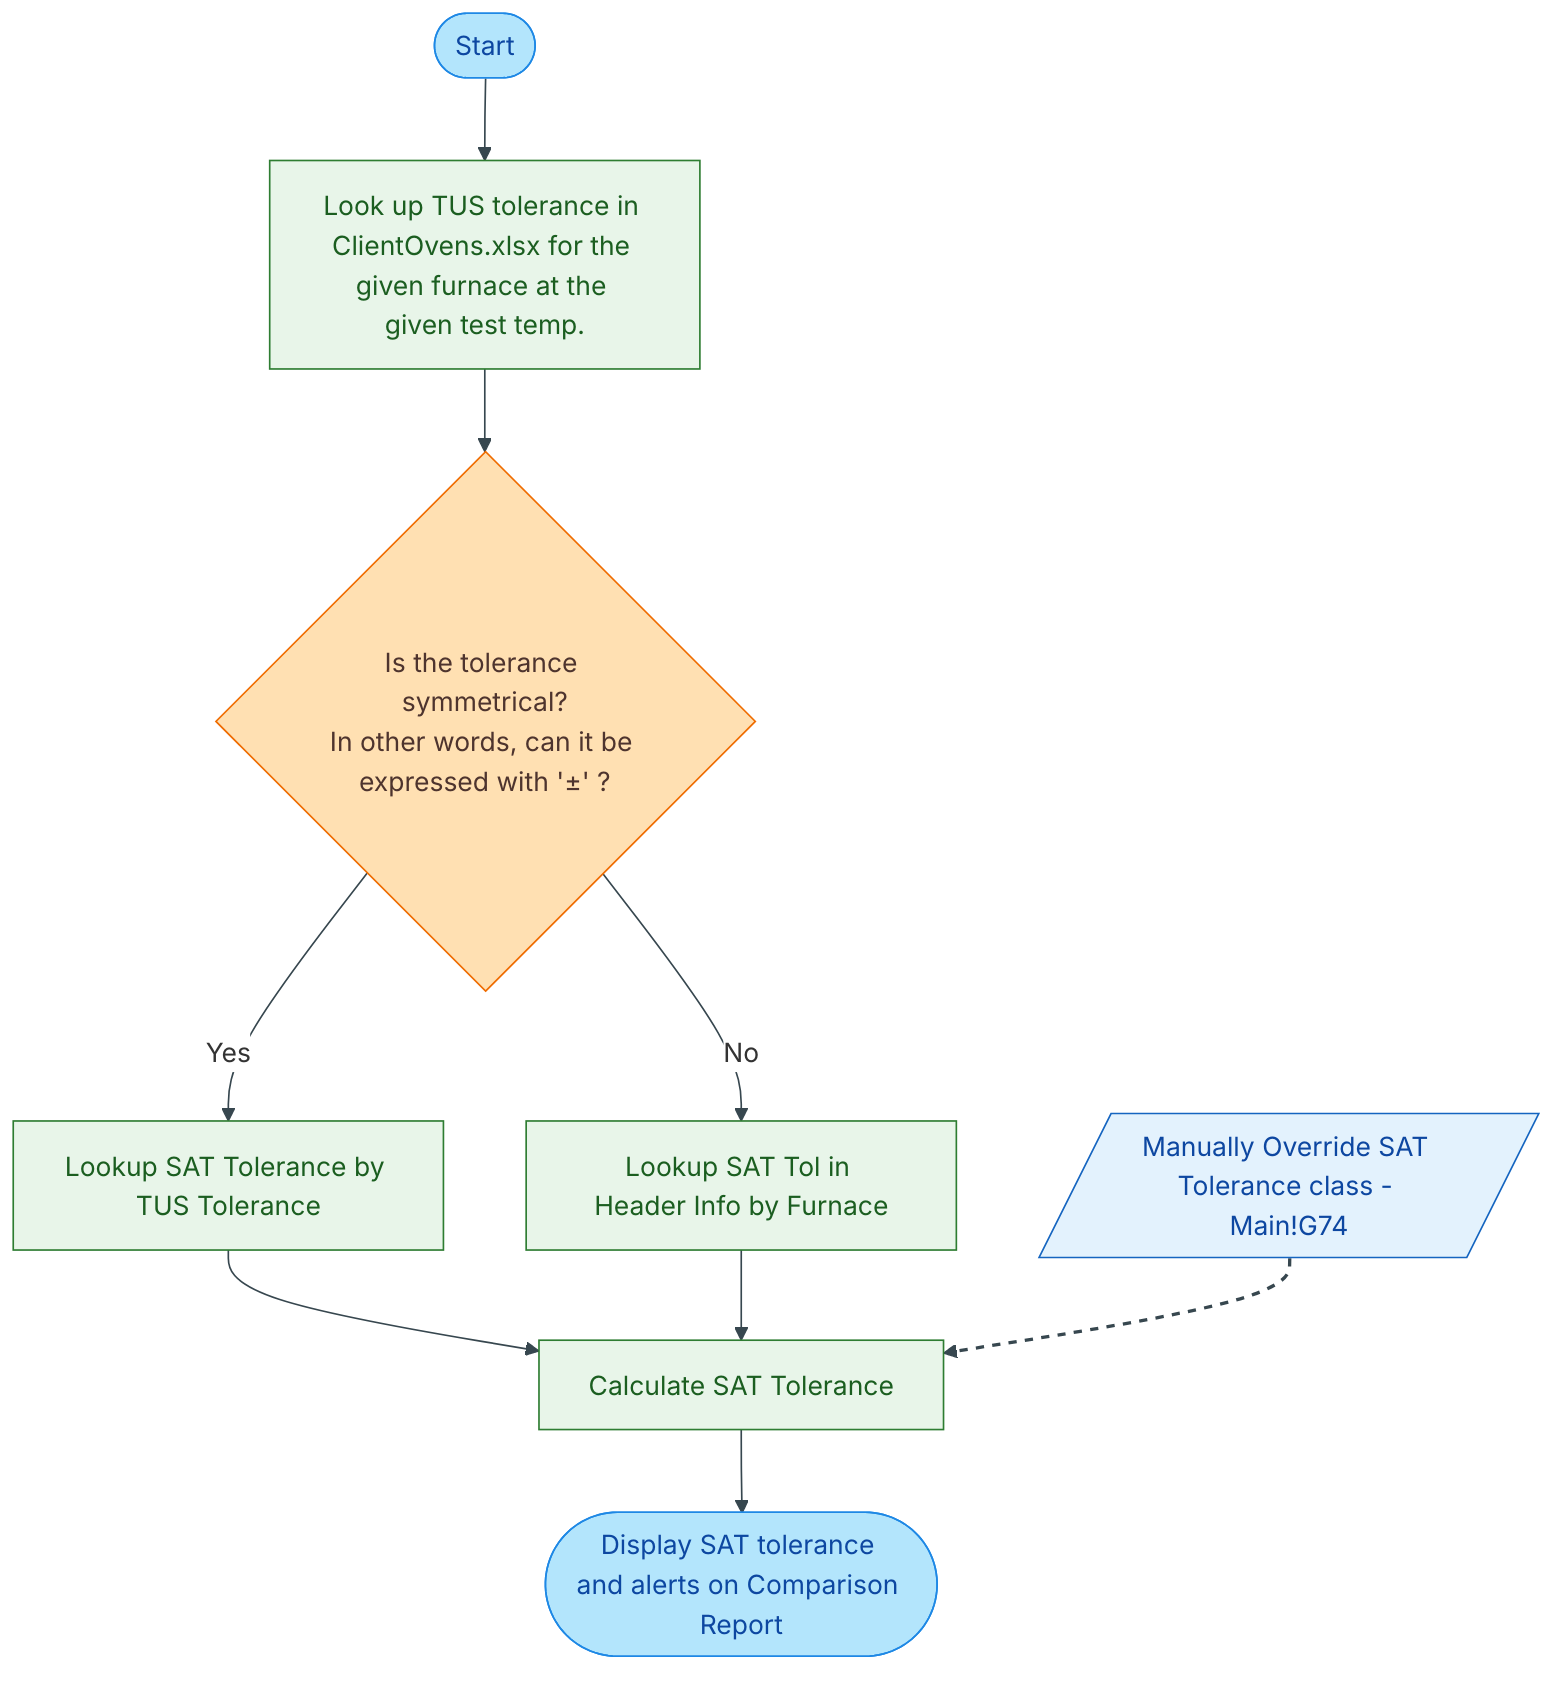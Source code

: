 %%{init: {
  "theme": "base",
  "themeVariables": {
    "primaryColor": "#ffffff",
    "lineColor": "#37474f",
    "fontFamily": "Inter, Segoe UI, Arial"
  }
}}%%
%% Use https://mermaid.live/ to render this chart
flowchart TD
    A([Start])
    B[Look up TUS tolerance in ClientOvens.xlsx for the given furnace at the given test temp.]
    C{Is the tolerance symmetrical?\nIn other words, can it be expressed with '±' ?}
    D[Lookup SAT Tolerance by TUS Tolerance]
    E[Lookup SAT Tol in Header Info by Furnace]
    F[Calculate SAT Tolerance]
    G([Display SAT tolerance and alerts on Comparison Report])
    H[/Manually Override SAT Tolerance class - Main!G74/]

    A --> B
    B --> C
    C -- "Yes" --> D
    C -- "No" --> E
    D --> F
    E --> F
    H --> F
    F --> G

    %% Class definitions (colors)
    classDef startend fill:#b3e5fc,stroke:#1e88e5,color:#0d47a1;
    classDef decision fill:#ffe0b2,stroke:#ef6c00,color:#4e342e;
    classDef action fill:#e8f5e9,stroke:#2e7d32,color:#1b5e20;
    classDef input fill:#e3f2fd,stroke:#1565c0,color:#0d47a1;

    %% Apply classes
    class A,G startend;
    class C decision;
    class B,D,E,F action;
    class H input;

    %% Make the override edge dashed & bold (edge index 6 = H-->F)
    %% Edge order: 0 A->B, 1 B->C, 2 C->D, 3 C->E, 4 D->F, 5 E->F, 6 H->F, 7 F->G
    linkStyle 6 stroke-dasharray: 5 5, stroke-width:2